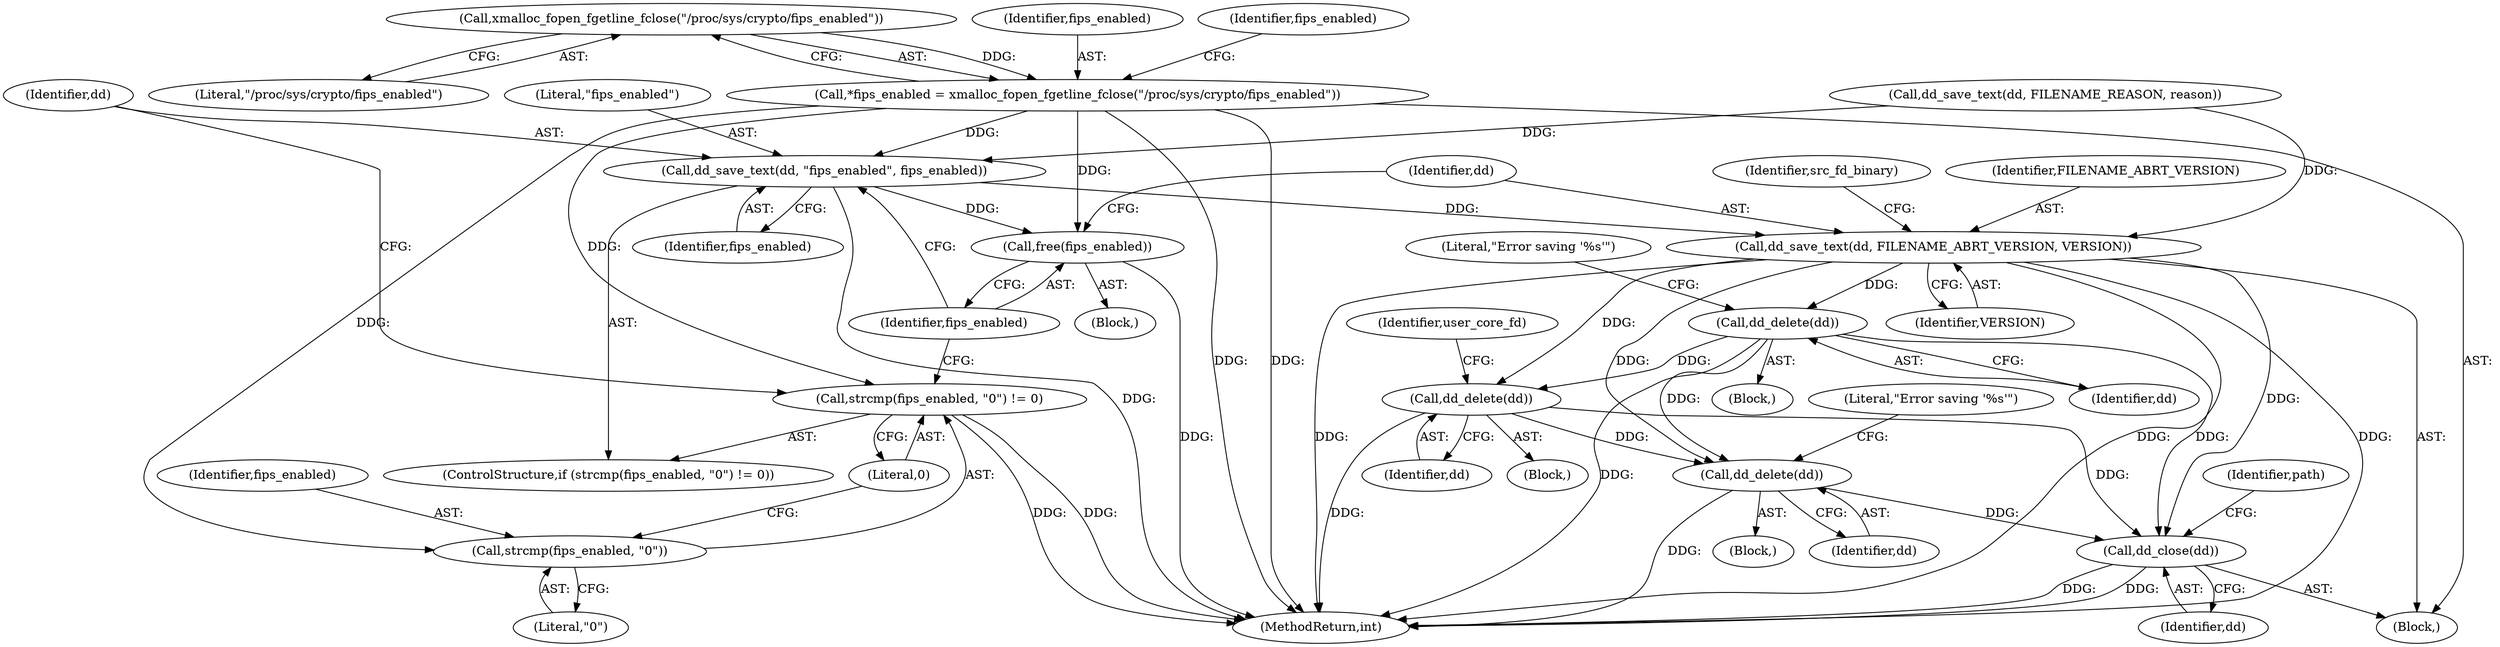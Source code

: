 digraph "0_abrt_80408e9e24a1c10f85fd969e1853e0f192157f92_0@API" {
"1000826" [label="(Call,xmalloc_fopen_fgetline_fclose(\"/proc/sys/crypto/fips_enabled\"))"];
"1000824" [label="(Call,*fips_enabled = xmalloc_fopen_fgetline_fclose(\"/proc/sys/crypto/fips_enabled\"))"];
"1000832" [label="(Call,strcmp(fips_enabled, \"0\") != 0)"];
"1000833" [label="(Call,strcmp(fips_enabled, \"0\"))"];
"1000837" [label="(Call,dd_save_text(dd, \"fips_enabled\", fips_enabled))"];
"1000841" [label="(Call,free(fips_enabled))"];
"1000843" [label="(Call,dd_save_text(dd, FILENAME_ABRT_VERSION, VERSION))"];
"1000879" [label="(Call,dd_delete(dd))"];
"1000916" [label="(Call,dd_delete(dd))"];
"1001026" [label="(Call,dd_delete(dd))"];
"1001033" [label="(Call,dd_close(dd))"];
"1000830" [label="(Block,)"];
"1001027" [label="(Identifier,dd)"];
"1001034" [label="(Identifier,dd)"];
"1001029" [label="(Literal,\"Error saving '%s'\")"];
"1000842" [label="(Identifier,fips_enabled)"];
"1000879" [label="(Call,dd_delete(dd))"];
"1001033" [label="(Call,dd_close(dd))"];
"1000882" [label="(Literal,\"Error saving '%s'\")"];
"1000623" [label="(Block,)"];
"1000826" [label="(Call,xmalloc_fopen_fgetline_fclose(\"/proc/sys/crypto/fips_enabled\"))"];
"1000913" [label="(Block,)"];
"1000837" [label="(Call,dd_save_text(dd, \"fips_enabled\", fips_enabled))"];
"1000917" [label="(Identifier,dd)"];
"1000825" [label="(Identifier,fips_enabled)"];
"1000834" [label="(Identifier,fips_enabled)"];
"1000803" [label="(Call,dd_save_text(dd, FILENAME_REASON, reason))"];
"1000846" [label="(Identifier,VERSION)"];
"1001025" [label="(Block,)"];
"1000827" [label="(Literal,\"/proc/sys/crypto/fips_enabled\")"];
"1001168" [label="(MethodReturn,int)"];
"1000841" [label="(Call,free(fips_enabled))"];
"1001037" [label="(Identifier,path)"];
"1001026" [label="(Call,dd_delete(dd))"];
"1000829" [label="(Identifier,fips_enabled)"];
"1000836" [label="(Literal,0)"];
"1000838" [label="(Identifier,dd)"];
"1000833" [label="(Call,strcmp(fips_enabled, \"0\"))"];
"1000831" [label="(ControlStructure,if (strcmp(fips_enabled, \"0\") != 0))"];
"1000878" [label="(Block,)"];
"1000845" [label="(Identifier,FILENAME_ABRT_VERSION)"];
"1000849" [label="(Identifier,src_fd_binary)"];
"1000844" [label="(Identifier,dd)"];
"1000920" [label="(Identifier,user_core_fd)"];
"1000880" [label="(Identifier,dd)"];
"1000835" [label="(Literal,\"0\")"];
"1000916" [label="(Call,dd_delete(dd))"];
"1000824" [label="(Call,*fips_enabled = xmalloc_fopen_fgetline_fclose(\"/proc/sys/crypto/fips_enabled\"))"];
"1000832" [label="(Call,strcmp(fips_enabled, \"0\") != 0)"];
"1000843" [label="(Call,dd_save_text(dd, FILENAME_ABRT_VERSION, VERSION))"];
"1000839" [label="(Literal,\"fips_enabled\")"];
"1000840" [label="(Identifier,fips_enabled)"];
"1000826" -> "1000824"  [label="AST: "];
"1000826" -> "1000827"  [label="CFG: "];
"1000827" -> "1000826"  [label="AST: "];
"1000824" -> "1000826"  [label="CFG: "];
"1000826" -> "1000824"  [label="DDG: "];
"1000824" -> "1000623"  [label="AST: "];
"1000825" -> "1000824"  [label="AST: "];
"1000829" -> "1000824"  [label="CFG: "];
"1000824" -> "1001168"  [label="DDG: "];
"1000824" -> "1001168"  [label="DDG: "];
"1000824" -> "1000832"  [label="DDG: "];
"1000824" -> "1000833"  [label="DDG: "];
"1000824" -> "1000837"  [label="DDG: "];
"1000824" -> "1000841"  [label="DDG: "];
"1000832" -> "1000831"  [label="AST: "];
"1000832" -> "1000836"  [label="CFG: "];
"1000833" -> "1000832"  [label="AST: "];
"1000836" -> "1000832"  [label="AST: "];
"1000838" -> "1000832"  [label="CFG: "];
"1000842" -> "1000832"  [label="CFG: "];
"1000832" -> "1001168"  [label="DDG: "];
"1000832" -> "1001168"  [label="DDG: "];
"1000833" -> "1000835"  [label="CFG: "];
"1000834" -> "1000833"  [label="AST: "];
"1000835" -> "1000833"  [label="AST: "];
"1000836" -> "1000833"  [label="CFG: "];
"1000837" -> "1000831"  [label="AST: "];
"1000837" -> "1000840"  [label="CFG: "];
"1000838" -> "1000837"  [label="AST: "];
"1000839" -> "1000837"  [label="AST: "];
"1000840" -> "1000837"  [label="AST: "];
"1000842" -> "1000837"  [label="CFG: "];
"1000837" -> "1001168"  [label="DDG: "];
"1000803" -> "1000837"  [label="DDG: "];
"1000837" -> "1000841"  [label="DDG: "];
"1000837" -> "1000843"  [label="DDG: "];
"1000841" -> "1000830"  [label="AST: "];
"1000841" -> "1000842"  [label="CFG: "];
"1000842" -> "1000841"  [label="AST: "];
"1000844" -> "1000841"  [label="CFG: "];
"1000841" -> "1001168"  [label="DDG: "];
"1000843" -> "1000623"  [label="AST: "];
"1000843" -> "1000846"  [label="CFG: "];
"1000844" -> "1000843"  [label="AST: "];
"1000845" -> "1000843"  [label="AST: "];
"1000846" -> "1000843"  [label="AST: "];
"1000849" -> "1000843"  [label="CFG: "];
"1000843" -> "1001168"  [label="DDG: "];
"1000843" -> "1001168"  [label="DDG: "];
"1000843" -> "1001168"  [label="DDG: "];
"1000803" -> "1000843"  [label="DDG: "];
"1000843" -> "1000879"  [label="DDG: "];
"1000843" -> "1000916"  [label="DDG: "];
"1000843" -> "1001026"  [label="DDG: "];
"1000843" -> "1001033"  [label="DDG: "];
"1000879" -> "1000878"  [label="AST: "];
"1000879" -> "1000880"  [label="CFG: "];
"1000880" -> "1000879"  [label="AST: "];
"1000882" -> "1000879"  [label="CFG: "];
"1000879" -> "1001168"  [label="DDG: "];
"1000879" -> "1000916"  [label="DDG: "];
"1000879" -> "1001026"  [label="DDG: "];
"1000879" -> "1001033"  [label="DDG: "];
"1000916" -> "1000913"  [label="AST: "];
"1000916" -> "1000917"  [label="CFG: "];
"1000917" -> "1000916"  [label="AST: "];
"1000920" -> "1000916"  [label="CFG: "];
"1000916" -> "1001168"  [label="DDG: "];
"1000916" -> "1001026"  [label="DDG: "];
"1000916" -> "1001033"  [label="DDG: "];
"1001026" -> "1001025"  [label="AST: "];
"1001026" -> "1001027"  [label="CFG: "];
"1001027" -> "1001026"  [label="AST: "];
"1001029" -> "1001026"  [label="CFG: "];
"1001026" -> "1001168"  [label="DDG: "];
"1001026" -> "1001033"  [label="DDG: "];
"1001033" -> "1000623"  [label="AST: "];
"1001033" -> "1001034"  [label="CFG: "];
"1001034" -> "1001033"  [label="AST: "];
"1001037" -> "1001033"  [label="CFG: "];
"1001033" -> "1001168"  [label="DDG: "];
"1001033" -> "1001168"  [label="DDG: "];
}
